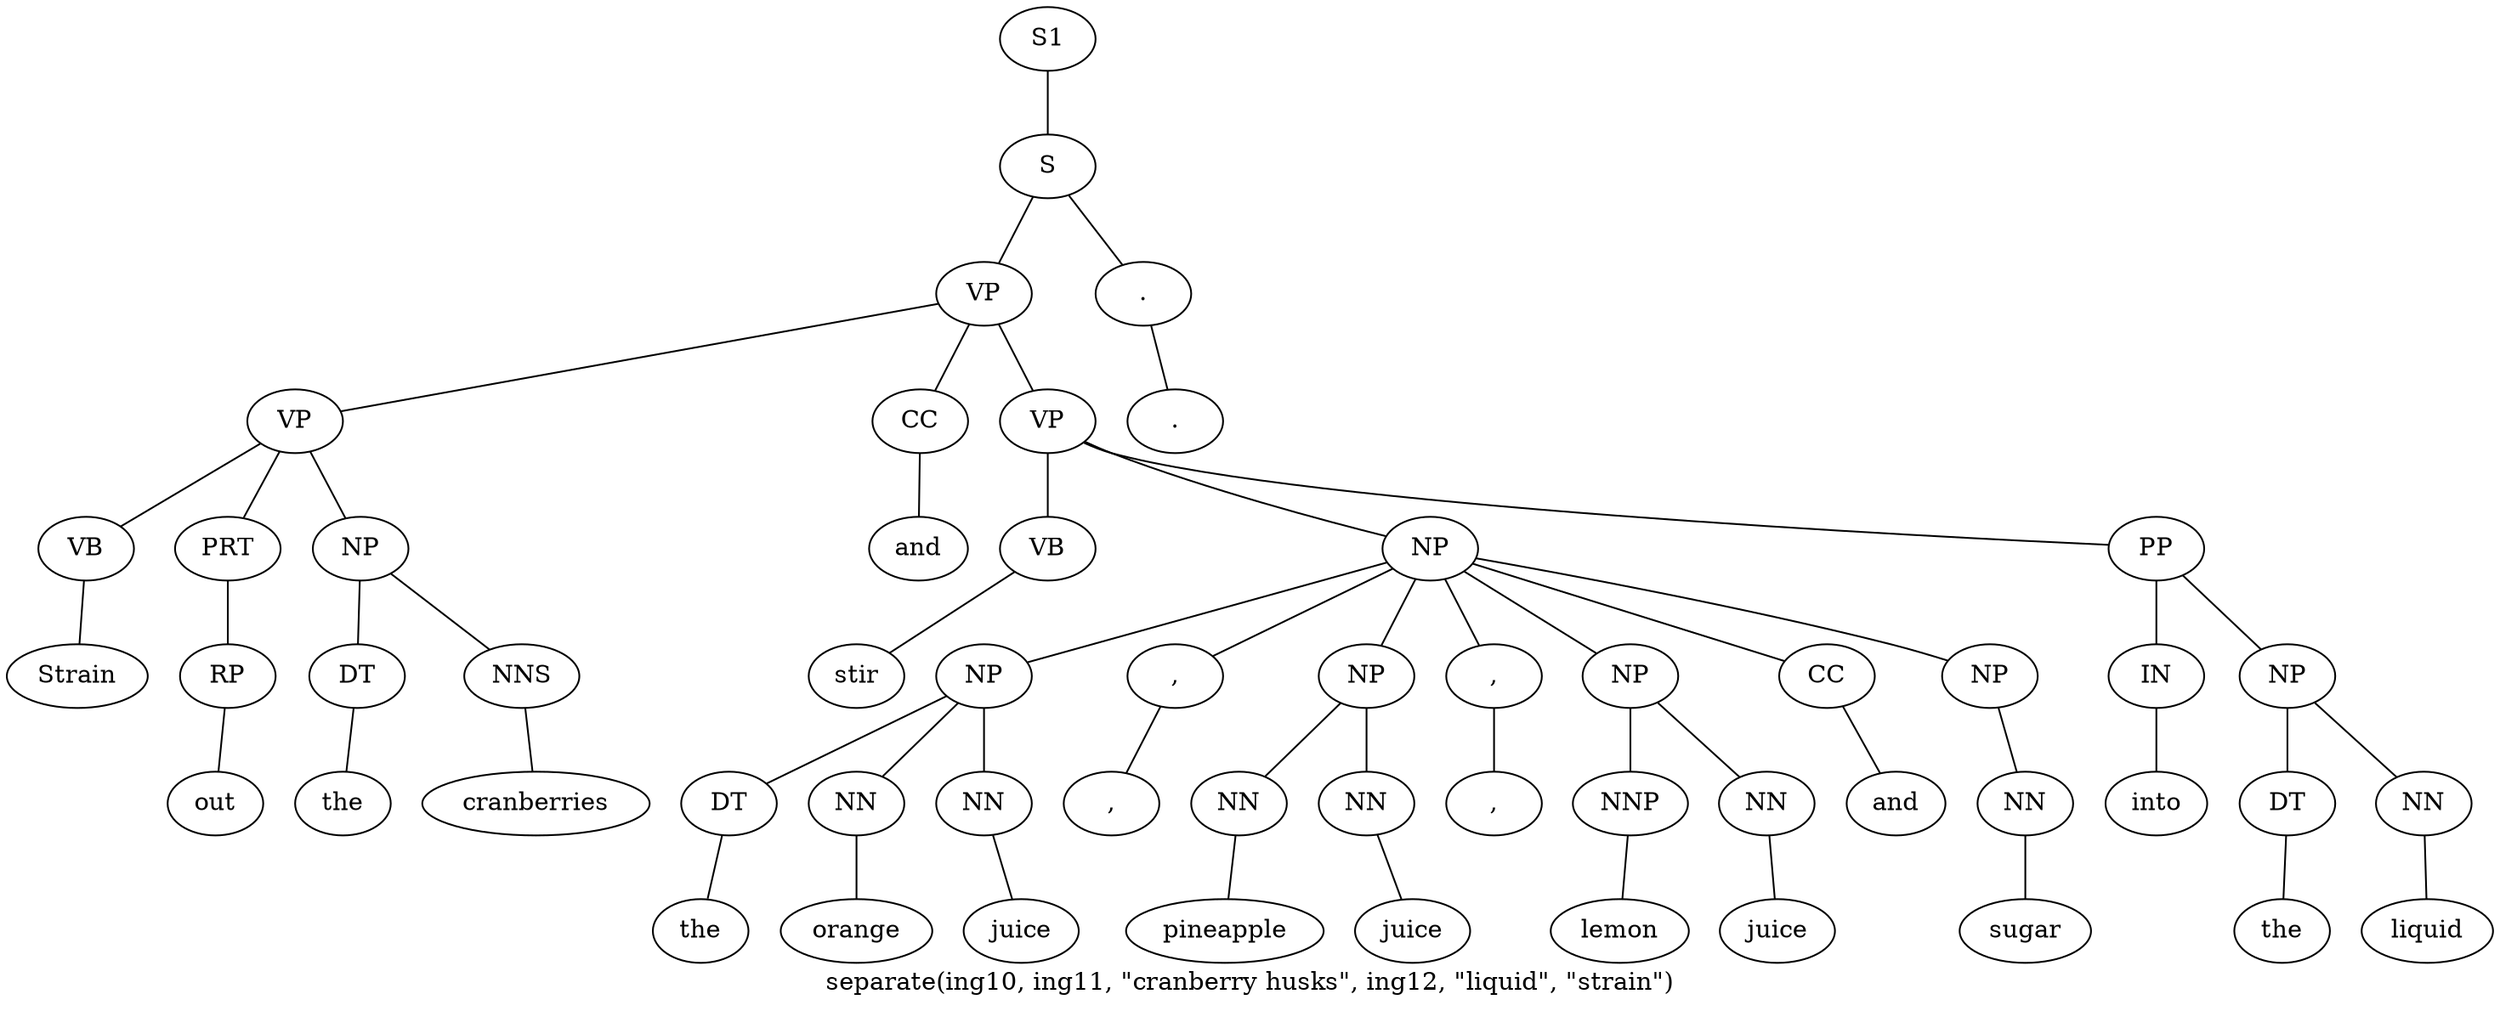 graph SyntaxGraph {
	label = "separate(ing10, ing11, \"cranberry husks\", ing12, \"liquid\", \"strain\")";
	Node0 [label="S1"];
	Node1 [label="S"];
	Node2 [label="VP"];
	Node3 [label="VP"];
	Node4 [label="VB"];
	Node5 [label="Strain"];
	Node6 [label="PRT"];
	Node7 [label="RP"];
	Node8 [label="out"];
	Node9 [label="NP"];
	Node10 [label="DT"];
	Node11 [label="the"];
	Node12 [label="NNS"];
	Node13 [label="cranberries"];
	Node14 [label="CC"];
	Node15 [label="and"];
	Node16 [label="VP"];
	Node17 [label="VB"];
	Node18 [label="stir"];
	Node19 [label="NP"];
	Node20 [label="NP"];
	Node21 [label="DT"];
	Node22 [label="the"];
	Node23 [label="NN"];
	Node24 [label="orange"];
	Node25 [label="NN"];
	Node26 [label="juice"];
	Node27 [label=","];
	Node28 [label=","];
	Node29 [label="NP"];
	Node30 [label="NN"];
	Node31 [label="pineapple"];
	Node32 [label="NN"];
	Node33 [label="juice"];
	Node34 [label=","];
	Node35 [label=","];
	Node36 [label="NP"];
	Node37 [label="NNP"];
	Node38 [label="lemon"];
	Node39 [label="NN"];
	Node40 [label="juice"];
	Node41 [label="CC"];
	Node42 [label="and"];
	Node43 [label="NP"];
	Node44 [label="NN"];
	Node45 [label="sugar"];
	Node46 [label="PP"];
	Node47 [label="IN"];
	Node48 [label="into"];
	Node49 [label="NP"];
	Node50 [label="DT"];
	Node51 [label="the"];
	Node52 [label="NN"];
	Node53 [label="liquid"];
	Node54 [label="."];
	Node55 [label="."];

	Node0 -- Node1;
	Node1 -- Node2;
	Node1 -- Node54;
	Node2 -- Node3;
	Node2 -- Node14;
	Node2 -- Node16;
	Node3 -- Node4;
	Node3 -- Node6;
	Node3 -- Node9;
	Node4 -- Node5;
	Node6 -- Node7;
	Node7 -- Node8;
	Node9 -- Node10;
	Node9 -- Node12;
	Node10 -- Node11;
	Node12 -- Node13;
	Node14 -- Node15;
	Node16 -- Node17;
	Node16 -- Node19;
	Node16 -- Node46;
	Node17 -- Node18;
	Node19 -- Node20;
	Node19 -- Node27;
	Node19 -- Node29;
	Node19 -- Node34;
	Node19 -- Node36;
	Node19 -- Node41;
	Node19 -- Node43;
	Node20 -- Node21;
	Node20 -- Node23;
	Node20 -- Node25;
	Node21 -- Node22;
	Node23 -- Node24;
	Node25 -- Node26;
	Node27 -- Node28;
	Node29 -- Node30;
	Node29 -- Node32;
	Node30 -- Node31;
	Node32 -- Node33;
	Node34 -- Node35;
	Node36 -- Node37;
	Node36 -- Node39;
	Node37 -- Node38;
	Node39 -- Node40;
	Node41 -- Node42;
	Node43 -- Node44;
	Node44 -- Node45;
	Node46 -- Node47;
	Node46 -- Node49;
	Node47 -- Node48;
	Node49 -- Node50;
	Node49 -- Node52;
	Node50 -- Node51;
	Node52 -- Node53;
	Node54 -- Node55;
}